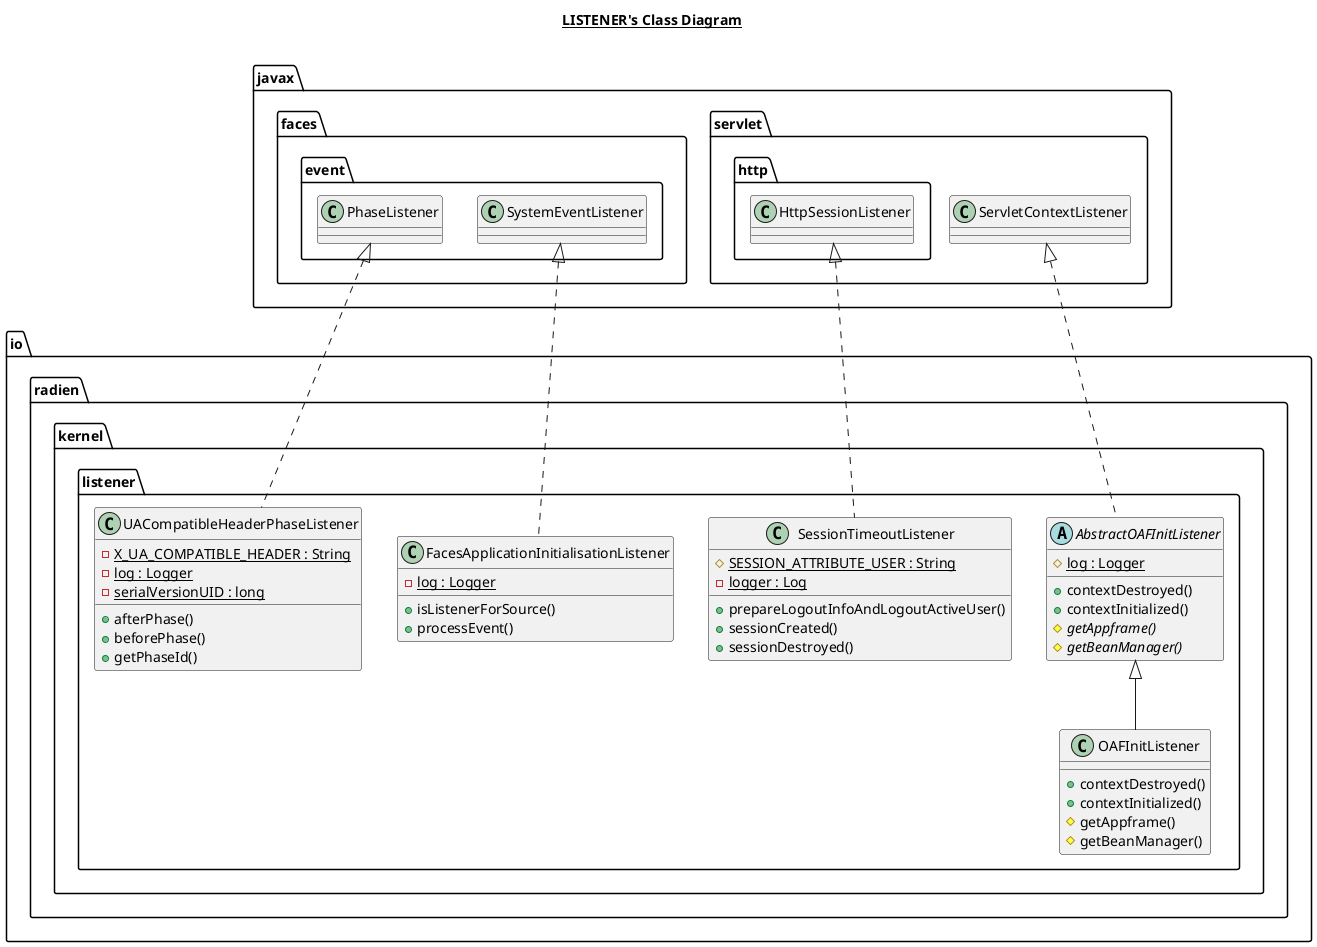@startuml

title __LISTENER's Class Diagram__\n

  namespace io.radien.kernel {
    namespace listener {
      abstract class io.radien.kernel.listener.AbstractOAFInitListener {
          {static} # log : Logger
          + contextDestroyed()
          + contextInitialized()
          {abstract} # getAppframe()
          {abstract} # getBeanManager()
      }
    }
  }
  

  namespace io.radien.kernel {
    namespace listener {
      class io.radien.kernel.listener.FacesApplicationInitialisationListener {
          {static} - log : Logger
          + isListenerForSource()
          + processEvent()
      }
    }
  }
  

  namespace io.radien.kernel {
    namespace listener {
      class io.radien.kernel.listener.OAFInitListener {
          + contextDestroyed()
          + contextInitialized()
          # getAppframe()
          # getBeanManager()
      }
    }
  }
  

  namespace io.radien.kernel {
    namespace listener {
      class io.radien.kernel.listener.SessionTimeoutListener {
          {static} # SESSION_ATTRIBUTE_USER : String
          {static} - logger : Log
          + prepareLogoutInfoAndLogoutActiveUser()
          + sessionCreated()
          + sessionDestroyed()
      }
    }
  }
  

  namespace io.radien.kernel {
    namespace listener {
      class io.radien.kernel.listener.UACompatibleHeaderPhaseListener {
          {static} - X_UA_COMPATIBLE_HEADER : String
          {static} - log : Logger
          {static} - serialVersionUID : long
          + afterPhase()
          + beforePhase()
          + getPhaseId()
      }
    }
  }
  

  io.radien.kernel.listener.AbstractOAFInitListener .up.|> javax.servlet.ServletContextListener
  io.radien.kernel.listener.FacesApplicationInitialisationListener .up.|> javax.faces.event.SystemEventListener
  io.radien.kernel.listener.OAFInitListener -up-|> io.radien.kernel.listener.AbstractOAFInitListener
  io.radien.kernel.listener.SessionTimeoutListener .up.|> javax.servlet.http.HttpSessionListener
  io.radien.kernel.listener.UACompatibleHeaderPhaseListener .up.|> javax.faces.event.PhaseListener







@enduml
